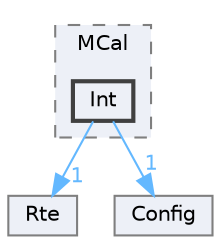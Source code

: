 digraph "Project/avProj/Bsw/MCal/Int"
{
 // LATEX_PDF_SIZE
  bgcolor="transparent";
  edge [fontname=Helvetica,fontsize=10,labelfontname=Helvetica,labelfontsize=10];
  node [fontname=Helvetica,fontsize=10,shape=box,height=0.2,width=0.4];
  compound=true
  subgraph clusterdir_cc0b500ec8e919c53d0294e98643a39a {
    graph [ bgcolor="#edf0f7", pencolor="grey50", label="MCal", fontname=Helvetica,fontsize=10 style="filled,dashed", URL="dir_cc0b500ec8e919c53d0294e98643a39a.html",tooltip=""]
  dir_1c9b56585c91cd8bde7a3351a323d00c [label="Int", fillcolor="#edf0f7", color="grey25", style="filled,bold", URL="dir_1c9b56585c91cd8bde7a3351a323d00c.html",tooltip=""];
  }
  dir_44ac158177b38012ded29e0bce1ce711 [label="Rte", fillcolor="#edf0f7", color="grey50", style="filled", URL="dir_44ac158177b38012ded29e0bce1ce711.html",tooltip=""];
  dir_6372c9833482547caa045621d154f9b9 [label="Config", fillcolor="#edf0f7", color="grey50", style="filled", URL="dir_6372c9833482547caa045621d154f9b9.html",tooltip=""];
  dir_1c9b56585c91cd8bde7a3351a323d00c->dir_44ac158177b38012ded29e0bce1ce711 [headlabel="1", labeldistance=1.5 headhref="dir_000057_000082.html" color="steelblue1" fontcolor="steelblue1"];
  dir_1c9b56585c91cd8bde7a3351a323d00c->dir_6372c9833482547caa045621d154f9b9 [headlabel="1", labeldistance=1.5 headhref="dir_000057_000024.html" color="steelblue1" fontcolor="steelblue1"];
}
